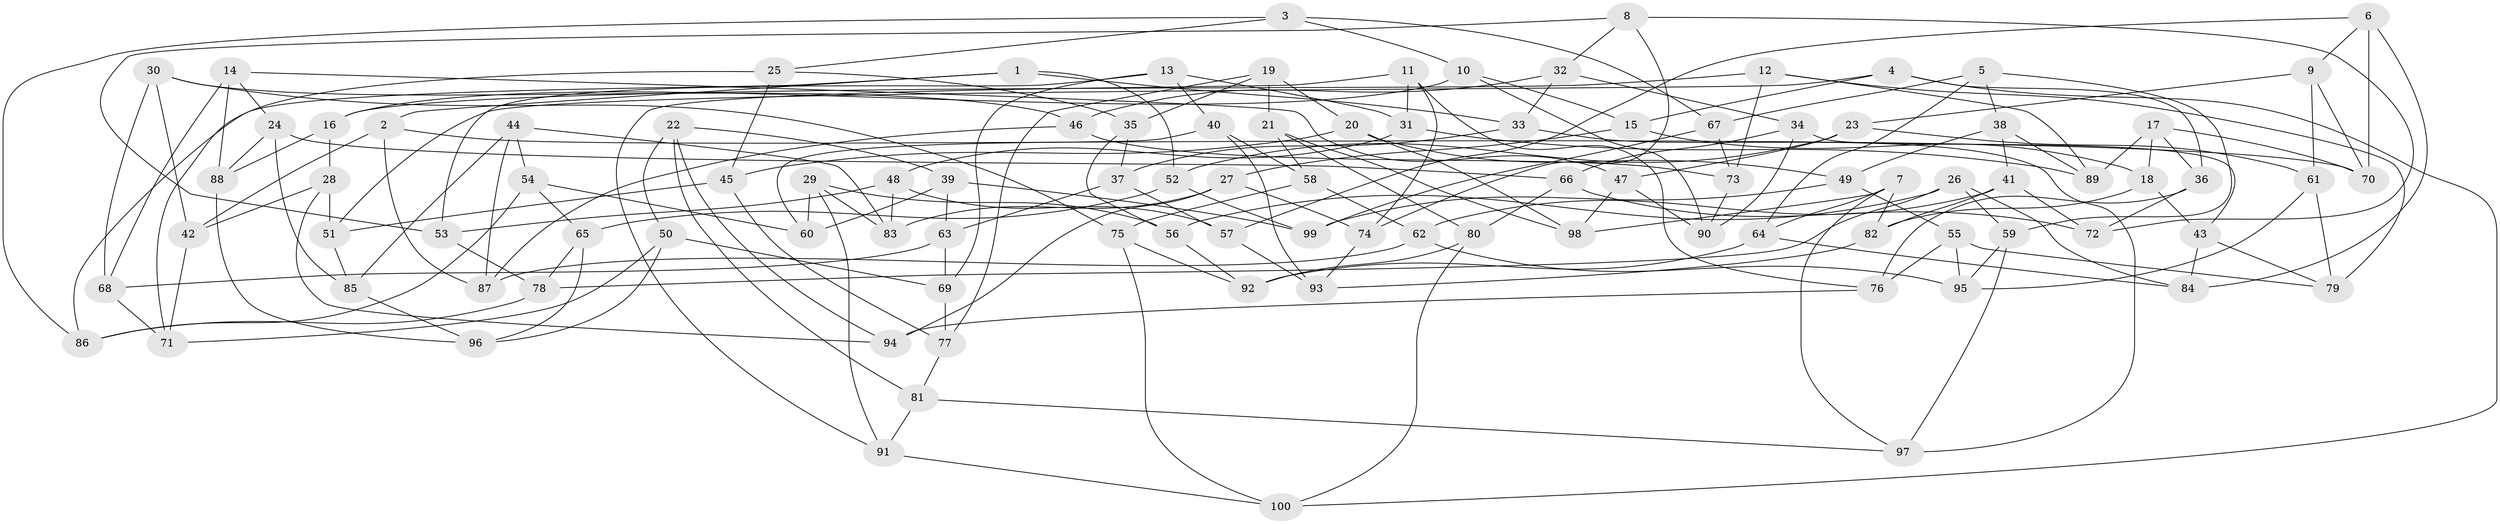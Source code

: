 // Generated by graph-tools (version 1.1) at 2025/39/02/21/25 10:39:01]
// undirected, 100 vertices, 200 edges
graph export_dot {
graph [start="1"]
  node [color=gray90,style=filled];
  1;
  2;
  3;
  4;
  5;
  6;
  7;
  8;
  9;
  10;
  11;
  12;
  13;
  14;
  15;
  16;
  17;
  18;
  19;
  20;
  21;
  22;
  23;
  24;
  25;
  26;
  27;
  28;
  29;
  30;
  31;
  32;
  33;
  34;
  35;
  36;
  37;
  38;
  39;
  40;
  41;
  42;
  43;
  44;
  45;
  46;
  47;
  48;
  49;
  50;
  51;
  52;
  53;
  54;
  55;
  56;
  57;
  58;
  59;
  60;
  61;
  62;
  63;
  64;
  65;
  66;
  67;
  68;
  69;
  70;
  71;
  72;
  73;
  74;
  75;
  76;
  77;
  78;
  79;
  80;
  81;
  82;
  83;
  84;
  85;
  86;
  87;
  88;
  89;
  90;
  91;
  92;
  93;
  94;
  95;
  96;
  97;
  98;
  99;
  100;
  1 -- 86;
  1 -- 33;
  1 -- 2;
  1 -- 52;
  2 -- 42;
  2 -- 87;
  2 -- 70;
  3 -- 86;
  3 -- 25;
  3 -- 67;
  3 -- 10;
  4 -- 36;
  4 -- 51;
  4 -- 15;
  4 -- 100;
  5 -- 38;
  5 -- 67;
  5 -- 59;
  5 -- 64;
  6 -- 9;
  6 -- 57;
  6 -- 70;
  6 -- 84;
  7 -- 64;
  7 -- 97;
  7 -- 82;
  7 -- 98;
  8 -- 72;
  8 -- 32;
  8 -- 74;
  8 -- 53;
  9 -- 23;
  9 -- 61;
  9 -- 70;
  10 -- 90;
  10 -- 15;
  10 -- 16;
  11 -- 74;
  11 -- 76;
  11 -- 31;
  11 -- 91;
  12 -- 79;
  12 -- 16;
  12 -- 73;
  12 -- 89;
  13 -- 40;
  13 -- 69;
  13 -- 53;
  13 -- 31;
  14 -- 88;
  14 -- 47;
  14 -- 24;
  14 -- 68;
  15 -- 18;
  15 -- 27;
  16 -- 88;
  16 -- 28;
  17 -- 18;
  17 -- 36;
  17 -- 70;
  17 -- 89;
  18 -- 82;
  18 -- 43;
  19 -- 21;
  19 -- 77;
  19 -- 35;
  19 -- 20;
  20 -- 45;
  20 -- 49;
  20 -- 98;
  21 -- 58;
  21 -- 80;
  21 -- 98;
  22 -- 50;
  22 -- 81;
  22 -- 94;
  22 -- 39;
  23 -- 52;
  23 -- 47;
  23 -- 61;
  24 -- 66;
  24 -- 88;
  24 -- 85;
  25 -- 35;
  25 -- 45;
  25 -- 71;
  26 -- 78;
  26 -- 56;
  26 -- 84;
  26 -- 59;
  27 -- 94;
  27 -- 83;
  27 -- 74;
  28 -- 42;
  28 -- 94;
  28 -- 51;
  29 -- 56;
  29 -- 91;
  29 -- 83;
  29 -- 60;
  30 -- 42;
  30 -- 75;
  30 -- 46;
  30 -- 68;
  31 -- 48;
  31 -- 89;
  32 -- 33;
  32 -- 46;
  32 -- 34;
  33 -- 97;
  33 -- 37;
  34 -- 43;
  34 -- 90;
  34 -- 66;
  35 -- 37;
  35 -- 56;
  36 -- 76;
  36 -- 72;
  37 -- 57;
  37 -- 63;
  38 -- 49;
  38 -- 89;
  38 -- 41;
  39 -- 63;
  39 -- 60;
  39 -- 99;
  40 -- 60;
  40 -- 93;
  40 -- 58;
  41 -- 62;
  41 -- 82;
  41 -- 72;
  42 -- 71;
  43 -- 84;
  43 -- 79;
  44 -- 54;
  44 -- 87;
  44 -- 85;
  44 -- 83;
  45 -- 51;
  45 -- 77;
  46 -- 87;
  46 -- 73;
  47 -- 98;
  47 -- 90;
  48 -- 57;
  48 -- 53;
  48 -- 83;
  49 -- 99;
  49 -- 55;
  50 -- 71;
  50 -- 69;
  50 -- 96;
  51 -- 85;
  52 -- 99;
  52 -- 65;
  53 -- 78;
  54 -- 60;
  54 -- 65;
  54 -- 86;
  55 -- 76;
  55 -- 79;
  55 -- 95;
  56 -- 92;
  57 -- 93;
  58 -- 75;
  58 -- 62;
  59 -- 95;
  59 -- 97;
  61 -- 79;
  61 -- 95;
  62 -- 95;
  62 -- 87;
  63 -- 69;
  63 -- 68;
  64 -- 92;
  64 -- 84;
  65 -- 78;
  65 -- 96;
  66 -- 80;
  66 -- 72;
  67 -- 99;
  67 -- 73;
  68 -- 71;
  69 -- 77;
  73 -- 90;
  74 -- 93;
  75 -- 92;
  75 -- 100;
  76 -- 94;
  77 -- 81;
  78 -- 86;
  80 -- 92;
  80 -- 100;
  81 -- 91;
  81 -- 97;
  82 -- 93;
  85 -- 96;
  88 -- 96;
  91 -- 100;
}
